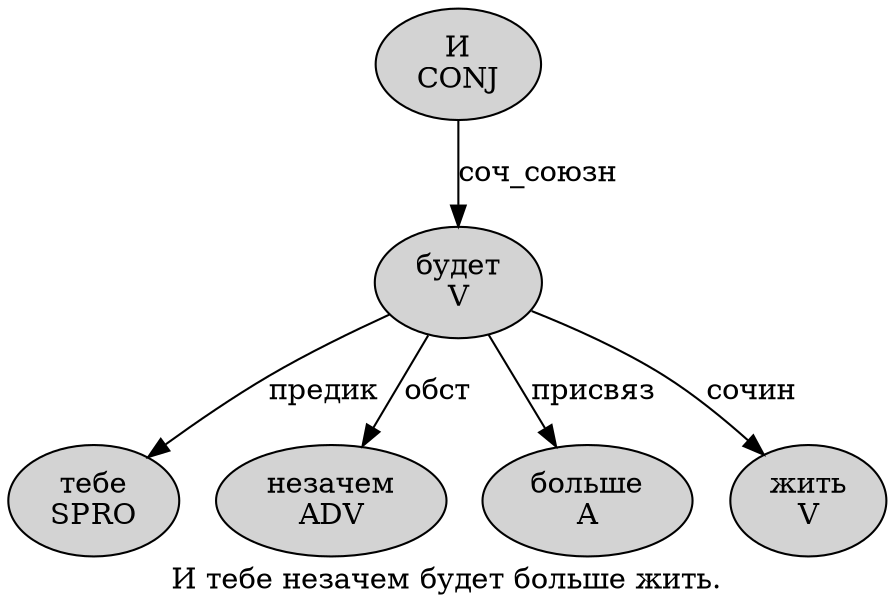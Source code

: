 digraph SENTENCE_354 {
	graph [label="И тебе незачем будет больше жить."]
	node [style=filled]
		0 [label="И
CONJ" color="" fillcolor=lightgray penwidth=1 shape=ellipse]
		1 [label="тебе
SPRO" color="" fillcolor=lightgray penwidth=1 shape=ellipse]
		2 [label="незачем
ADV" color="" fillcolor=lightgray penwidth=1 shape=ellipse]
		3 [label="будет
V" color="" fillcolor=lightgray penwidth=1 shape=ellipse]
		4 [label="больше
A" color="" fillcolor=lightgray penwidth=1 shape=ellipse]
		5 [label="жить
V" color="" fillcolor=lightgray penwidth=1 shape=ellipse]
			0 -> 3 [label="соч_союзн"]
			3 -> 1 [label="предик"]
			3 -> 2 [label="обст"]
			3 -> 4 [label="присвяз"]
			3 -> 5 [label="сочин"]
}